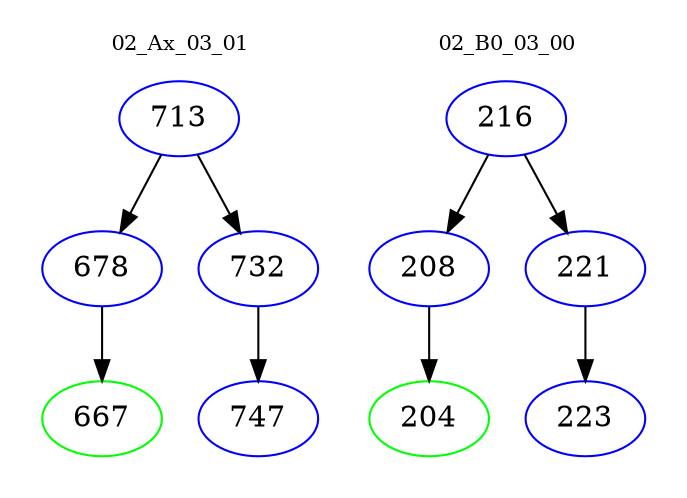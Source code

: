 digraph{
subgraph cluster_0 {
color = white
label = "02_Ax_03_01";
fontsize=10;
T0_713 [label="713", color="blue"]
T0_713 -> T0_678 [color="black"]
T0_678 [label="678", color="blue"]
T0_678 -> T0_667 [color="black"]
T0_667 [label="667", color="green"]
T0_713 -> T0_732 [color="black"]
T0_732 [label="732", color="blue"]
T0_732 -> T0_747 [color="black"]
T0_747 [label="747", color="blue"]
}
subgraph cluster_1 {
color = white
label = "02_B0_03_00";
fontsize=10;
T1_216 [label="216", color="blue"]
T1_216 -> T1_208 [color="black"]
T1_208 [label="208", color="blue"]
T1_208 -> T1_204 [color="black"]
T1_204 [label="204", color="green"]
T1_216 -> T1_221 [color="black"]
T1_221 [label="221", color="blue"]
T1_221 -> T1_223 [color="black"]
T1_223 [label="223", color="blue"]
}
}
